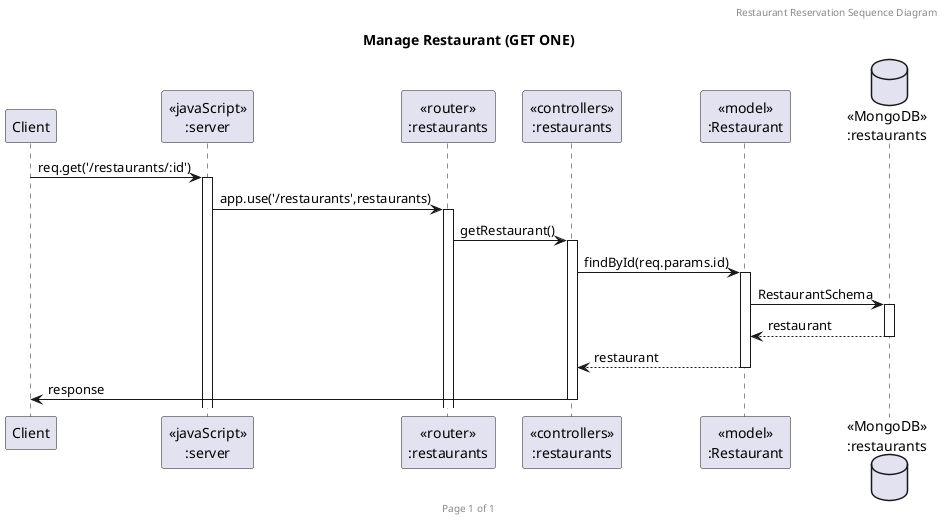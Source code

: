 @startuml Manage Restaurant (GET ONE)

header Restaurant Reservation Sequence Diagram
footer Page %page% of %lastpage%
title "Manage Restaurant (GET ONE)"

participant "Client" as client
participant "<<javaScript>>\n:server" as server
participant "<<router>>\n:restaurants" as routerRestaurants
participant "<<controllers>>\n:restaurants" as controllersRestaurants
participant "<<model>>\n:Restaurant" as modelRestaurant
database "<<MongoDB>>\n:restaurants" as RestaurantsDatabase

' GET ONE
client->server ++:req.get('/restaurants/:id')
server->routerRestaurants ++:app.use('/restaurants',restaurants)
routerRestaurants -> controllersRestaurants ++:getRestaurant()
controllersRestaurants->modelRestaurant ++:findById(req.params.id)
modelRestaurant ->RestaurantsDatabase ++: RestaurantSchema 
RestaurantsDatabase --> modelRestaurant --: restaurant
controllersRestaurants <-- modelRestaurant --:restaurant
controllersRestaurants->client --:response

@enduml